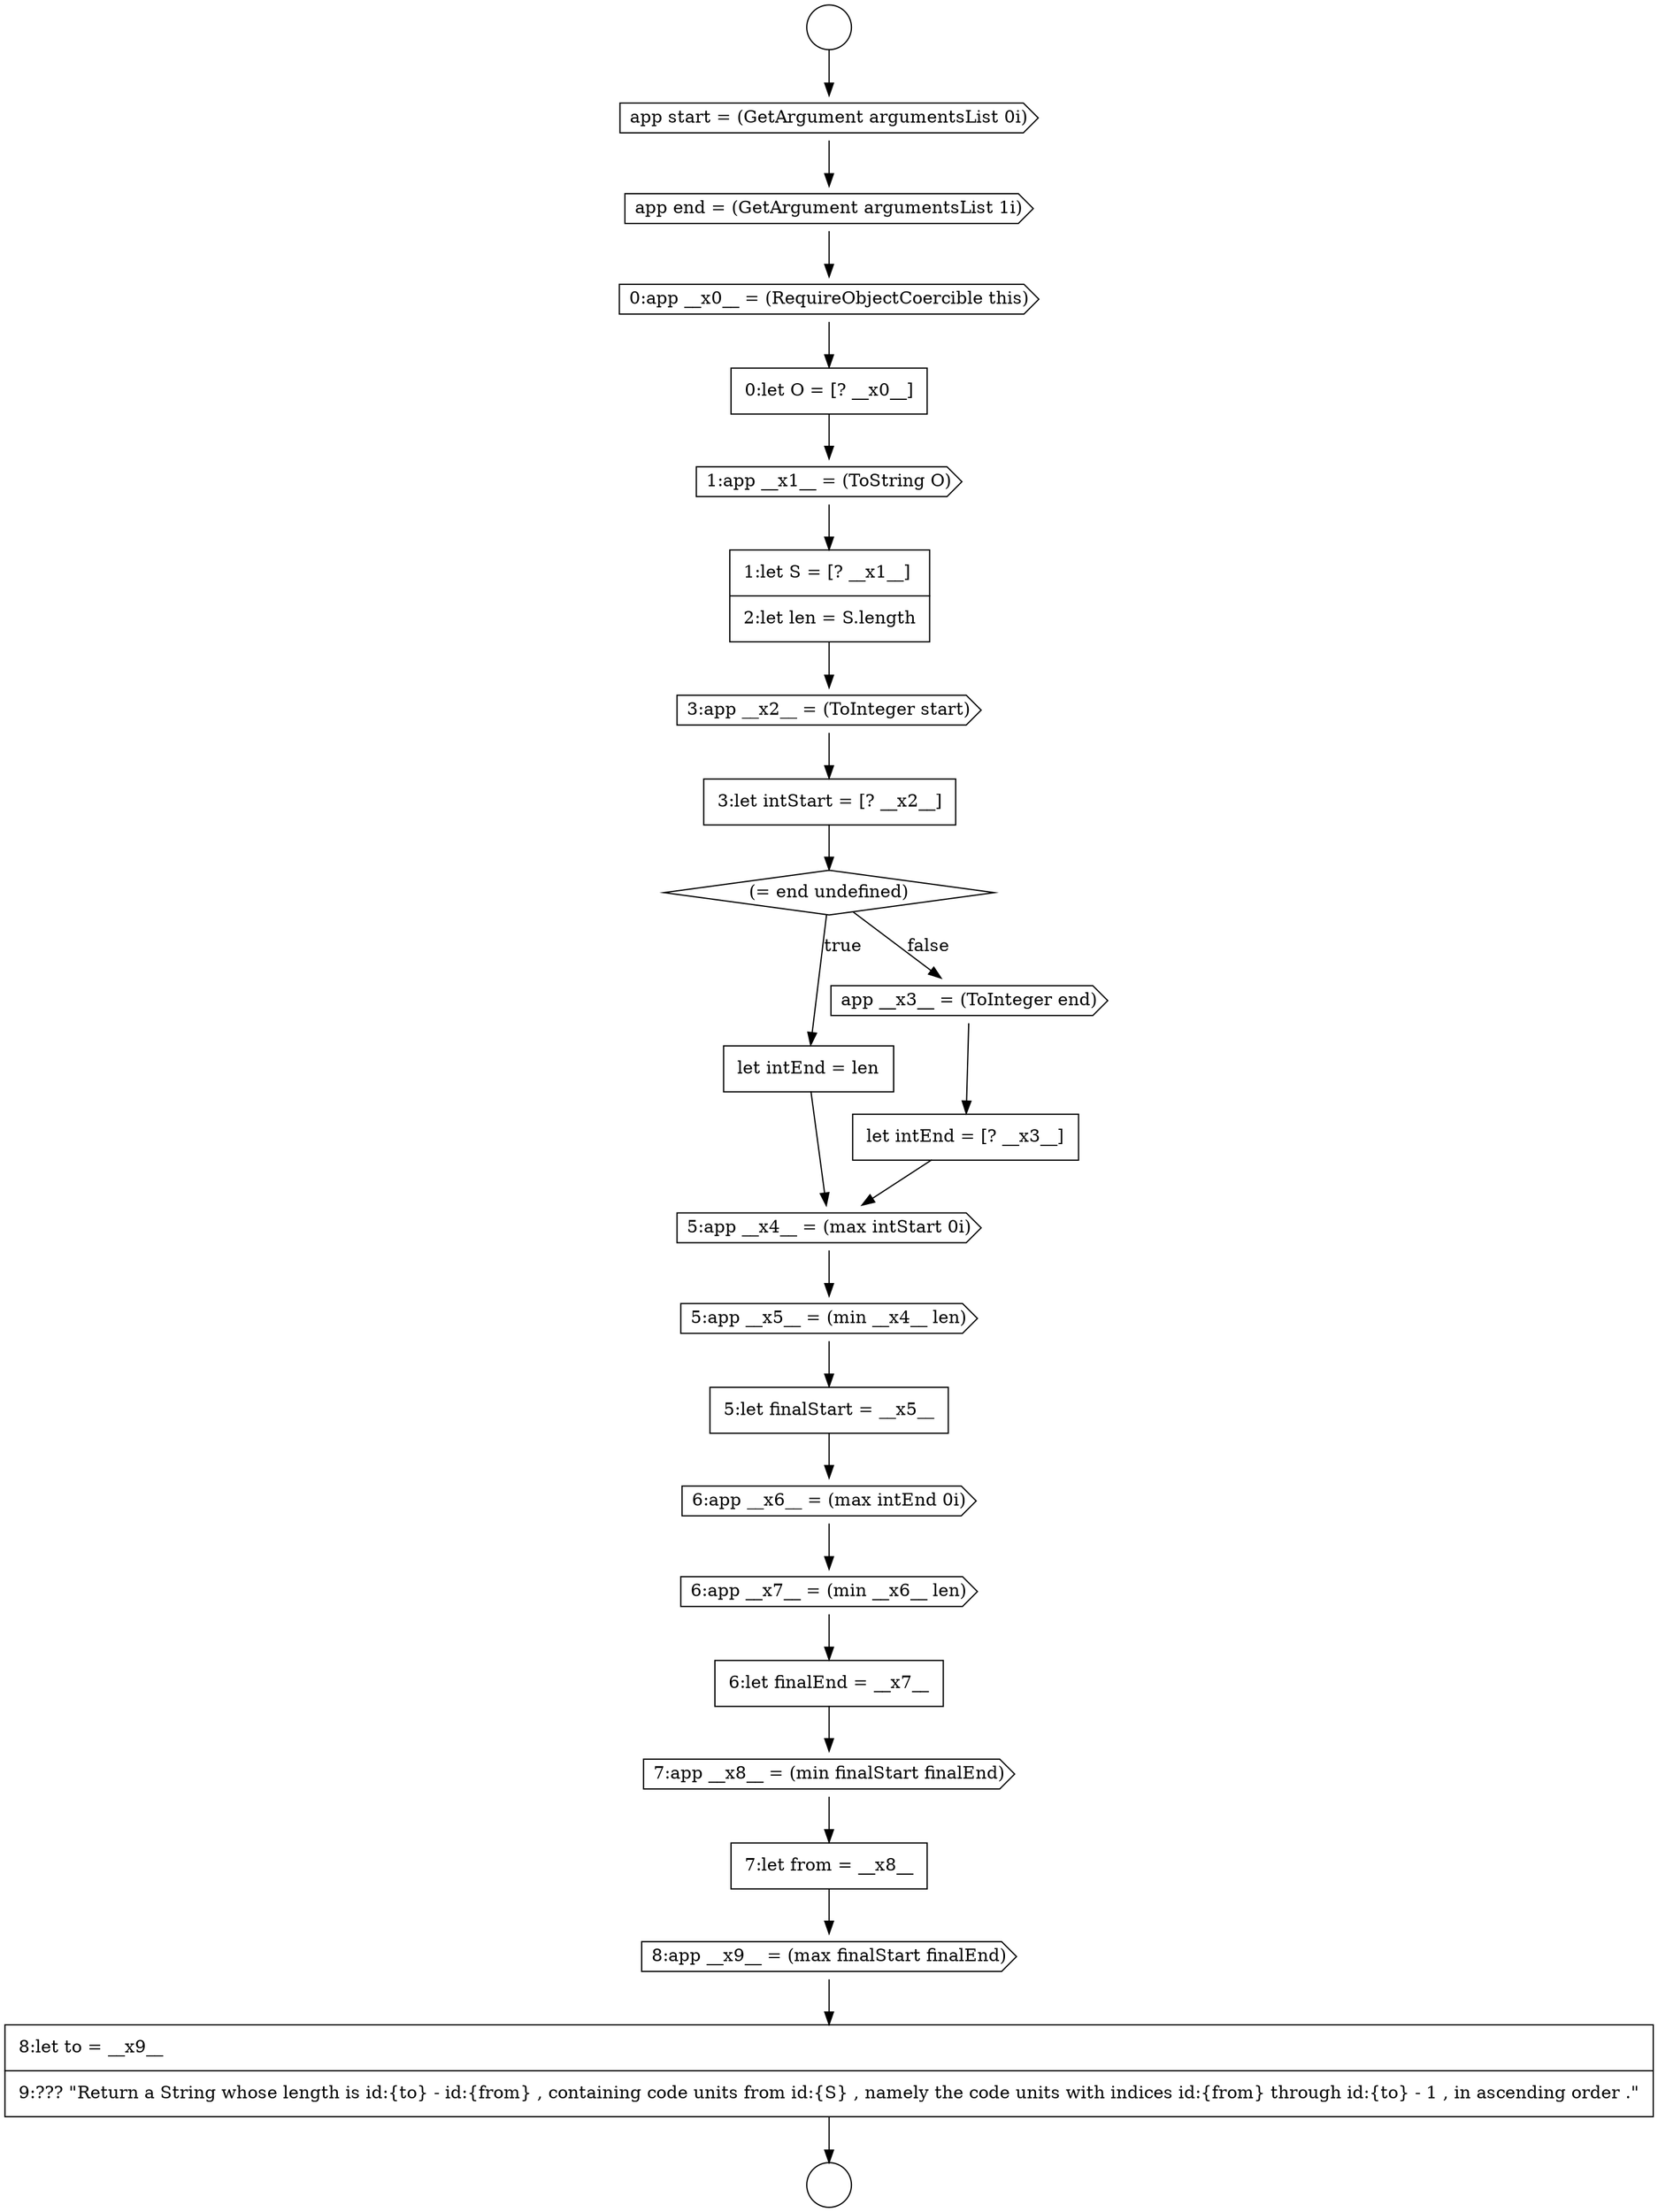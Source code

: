 digraph {
  node12189 [shape=none, margin=0, label=<<font color="black">
    <table border="0" cellborder="1" cellspacing="0" cellpadding="10">
      <tr><td align="left">let intEnd = len</td></tr>
    </table>
  </font>> color="black" fillcolor="white" style=filled]
  node12193 [shape=cds, label=<<font color="black">5:app __x5__ = (min __x4__ len)</font>> color="black" fillcolor="white" style=filled]
  node12197 [shape=none, margin=0, label=<<font color="black">
    <table border="0" cellborder="1" cellspacing="0" cellpadding="10">
      <tr><td align="left">6:let finalEnd = __x7__</td></tr>
    </table>
  </font>> color="black" fillcolor="white" style=filled]
  node12180 [shape=cds, label=<<font color="black">app start = (GetArgument argumentsList 0i)</font>> color="black" fillcolor="white" style=filled]
  node12185 [shape=none, margin=0, label=<<font color="black">
    <table border="0" cellborder="1" cellspacing="0" cellpadding="10">
      <tr><td align="left">1:let S = [? __x1__]</td></tr>
      <tr><td align="left">2:let len = S.length</td></tr>
    </table>
  </font>> color="black" fillcolor="white" style=filled]
  node12200 [shape=cds, label=<<font color="black">8:app __x9__ = (max finalStart finalEnd)</font>> color="black" fillcolor="white" style=filled]
  node12190 [shape=cds, label=<<font color="black">app __x3__ = (ToInteger end)</font>> color="black" fillcolor="white" style=filled]
  node12196 [shape=cds, label=<<font color="black">6:app __x7__ = (min __x6__ len)</font>> color="black" fillcolor="white" style=filled]
  node12179 [shape=circle label=" " color="black" fillcolor="white" style=filled]
  node12191 [shape=none, margin=0, label=<<font color="black">
    <table border="0" cellborder="1" cellspacing="0" cellpadding="10">
      <tr><td align="left">let intEnd = [? __x3__]</td></tr>
    </table>
  </font>> color="black" fillcolor="white" style=filled]
  node12186 [shape=cds, label=<<font color="black">3:app __x2__ = (ToInteger start)</font>> color="black" fillcolor="white" style=filled]
  node12184 [shape=cds, label=<<font color="black">1:app __x1__ = (ToString O)</font>> color="black" fillcolor="white" style=filled]
  node12199 [shape=none, margin=0, label=<<font color="black">
    <table border="0" cellborder="1" cellspacing="0" cellpadding="10">
      <tr><td align="left">7:let from = __x8__</td></tr>
    </table>
  </font>> color="black" fillcolor="white" style=filled]
  node12182 [shape=cds, label=<<font color="black">0:app __x0__ = (RequireObjectCoercible this)</font>> color="black" fillcolor="white" style=filled]
  node12195 [shape=cds, label=<<font color="black">6:app __x6__ = (max intEnd 0i)</font>> color="black" fillcolor="white" style=filled]
  node12187 [shape=none, margin=0, label=<<font color="black">
    <table border="0" cellborder="1" cellspacing="0" cellpadding="10">
      <tr><td align="left">3:let intStart = [? __x2__]</td></tr>
    </table>
  </font>> color="black" fillcolor="white" style=filled]
  node12198 [shape=cds, label=<<font color="black">7:app __x8__ = (min finalStart finalEnd)</font>> color="black" fillcolor="white" style=filled]
  node12188 [shape=diamond, label=<<font color="black">(= end undefined)</font>> color="black" fillcolor="white" style=filled]
  node12183 [shape=none, margin=0, label=<<font color="black">
    <table border="0" cellborder="1" cellspacing="0" cellpadding="10">
      <tr><td align="left">0:let O = [? __x0__]</td></tr>
    </table>
  </font>> color="black" fillcolor="white" style=filled]
  node12201 [shape=none, margin=0, label=<<font color="black">
    <table border="0" cellborder="1" cellspacing="0" cellpadding="10">
      <tr><td align="left">8:let to = __x9__</td></tr>
      <tr><td align="left">9:??? &quot;Return a String whose length is id:{to} - id:{from} , containing code units from id:{S} , namely the code units with indices id:{from} through id:{to} - 1 , in ascending order .&quot;</td></tr>
    </table>
  </font>> color="black" fillcolor="white" style=filled]
  node12178 [shape=circle label=" " color="black" fillcolor="white" style=filled]
  node12192 [shape=cds, label=<<font color="black">5:app __x4__ = (max intStart 0i)</font>> color="black" fillcolor="white" style=filled]
  node12181 [shape=cds, label=<<font color="black">app end = (GetArgument argumentsList 1i)</font>> color="black" fillcolor="white" style=filled]
  node12194 [shape=none, margin=0, label=<<font color="black">
    <table border="0" cellborder="1" cellspacing="0" cellpadding="10">
      <tr><td align="left">5:let finalStart = __x5__</td></tr>
    </table>
  </font>> color="black" fillcolor="white" style=filled]
  node12178 -> node12180 [ color="black"]
  node12192 -> node12193 [ color="black"]
  node12182 -> node12183 [ color="black"]
  node12191 -> node12192 [ color="black"]
  node12187 -> node12188 [ color="black"]
  node12194 -> node12195 [ color="black"]
  node12190 -> node12191 [ color="black"]
  node12186 -> node12187 [ color="black"]
  node12185 -> node12186 [ color="black"]
  node12183 -> node12184 [ color="black"]
  node12199 -> node12200 [ color="black"]
  node12189 -> node12192 [ color="black"]
  node12197 -> node12198 [ color="black"]
  node12180 -> node12181 [ color="black"]
  node12193 -> node12194 [ color="black"]
  node12196 -> node12197 [ color="black"]
  node12188 -> node12189 [label=<<font color="black">true</font>> color="black"]
  node12188 -> node12190 [label=<<font color="black">false</font>> color="black"]
  node12184 -> node12185 [ color="black"]
  node12198 -> node12199 [ color="black"]
  node12201 -> node12179 [ color="black"]
  node12195 -> node12196 [ color="black"]
  node12181 -> node12182 [ color="black"]
  node12200 -> node12201 [ color="black"]
}
